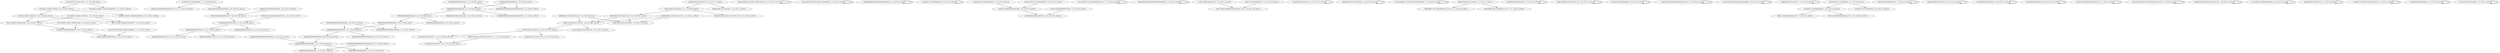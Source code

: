 digraph G {
    "0010110000110000010000_7-28_COV:301_LEN:22" -> "0110000110000010000000_10-31_COV:310_LEN:22";
    "010001010010000000000_1-21_COV:269_LEN:21" -> "000101001000000000000010010110_3-33_COV:35_LEN:30";
    "010001010010000000000_1-21_COV:269_LEN:21" -> "00010100100000000000000_3-25_COV:243_LEN:23";
    "000000000000000000000000000_1-28_COV:14_LEN:27" -> "0000000000000000000000_10-31_COV:338_LEN:22";
    "10010001010100100111_12-31_COV:293_LEN:20" -> "001000101010010011100_13-33_COV:312_LEN:21";
    "000101000011001000110000100010100_1-33_COV:172_LEN:33" -> "000101000011001000110000100010100_1-33_COV:172_LEN:33";
    "00000000000000100101_12-31_COV:225_LEN:20" -> "00000000000001001010_13-33_COV:19_LEN:20";
    "00000000000000100101_12-31_COV:225_LEN:20" -> "000000000000010010110_13-33_COV:209_LEN:21";
    "01010100101100001100001000000000_1-33_COV:27_LEN:32" -> "01010100101100001100001000000000_1-33_COV:27_LEN:32";
    "000000000000000000000000000000_2-32_COV:15_LEN:30" -> "000000000000000000000000000000_2-32_COV:15_LEN:30";
    "010101001010000110000010000000_1-31_COV:21_LEN:30" -> "000011000001000000000_13-33_COV:316_LEN:21";
    "1010000110100000000000_4-25_COV:15_LEN:22" -> "1010000110100000000000_4-25_COV:15_LEN:22";
    "010000000000000010010_10-30_COV:238_LEN:21" -> "00000000000000100101_12-31_COV:225_LEN:20";
    "010000000000000010010_10-30_COV:238_LEN:21" -> "000000000000001001010_12-33_COV:16_LEN:21";
    "000000000000000000000000_1-25_COV:18_LEN:24" -> "000000000000000000000_7-27_COV:342_LEN:21";
    "000000000000000000000000_1-25_COV:18_LEN:24" -> "00000000000000000000000000_7-33_COV:33_LEN:26";
    "000000000110010001010100_1-25_COV:19_LEN:24" -> "0000110010001010100001_7-29_COV:15_LEN:22";
    "000000000110010001010100_1-25_COV:19_LEN:24" -> "0000110010001010100100_7-28_COV:346_LEN:22";
    "010100100110100000000000_1-25_COV:15_LEN:24" -> "010011010000000000010000_7-30_COV:215_LEN:24";
    "001101000111010000000000010101_1-31_COV:16_LEN:30" -> "001101000111010000000000010101_1-31_COV:16_LEN:30";
    "000000000000000000000_3-23_COV:365_LEN:21" -> "00000000000000000000_5-25_COV:14_LEN:20";
    "000000000000000000000_3-23_COV:365_LEN:21" -> "000000000000000000000_5-25_COV:360_LEN:21";
    "00000000000000000000000000000000_1-33_COV:37_LEN:32" -> "00000000000000000000000000000000_1-33_COV:37_LEN:32";
    "11001110001000000010_1-20_COV:14_LEN:20" -> "10011100010000000100000100011100_2-33_COV:120_LEN:32";
    "10010001010100100110_12-32_COV:14_LEN:20" -> "10010001010100100110_12-32_COV:14_LEN:20";
    "00000100001100110000000_1-24_COV:14_LEN:23" -> "00000100001100110000000_1-24_COV:14_LEN:23";
    "001101000011101000100101000000000_1-33_COV:138_LEN:33" -> "001101000011101000100101000000000_1-33_COV:138_LEN:33";
    "0000000000000000000000_10-31_COV:338_LEN:22" -> "00000000000000000000_13-33_COV:14_LEN:20";
    "0000000000000000000000_10-31_COV:338_LEN:22" -> "000000000000000000000_13-33_COV:330_LEN:21";
    "000001000011001100000_1-21_COV:112_LEN:21" -> "0001000011001100000000010110110_3-33_COV:103_LEN:31";
    "000001000011001100000_1-21_COV:112_LEN:21" -> "0001000011001100000000101101_3-31_COV:16_LEN:28";
    "000000000000000000000000000000_1-31_COV:18_LEN:30" -> "00000000000000000000_13-33_COV:14_LEN:20";
    "000000000000000000000000000000_1-31_COV:18_LEN:30" -> "000000000000000000000_13-33_COV:330_LEN:21";
    "010101000110000110000010000_1-28_COV:25_LEN:27" -> "0110000110000010000000_10-31_COV:310_LEN:22";
    "010010110000110000010_5-25_COV:299_LEN:21" -> "0010110000110000010000_7-28_COV:301_LEN:22";
    "010010110000110000010_5-25_COV:299_LEN:21" -> "00101100001100000100000000_7-33_COV:18_LEN:26";
    "010101001011000011000_1-21_COV:309_LEN:21" -> "010100101100001100001000000000_3-33_COV:22_LEN:30";
    "010101001011000011000_1-21_COV:309_LEN:21" -> "010100101100001100000_3-23_COV:307_LEN:21";
    "010100010110000110000010_1-25_COV:20_LEN:24" -> "0010110000110000010000_7-28_COV:301_LEN:22";
    "010100010110000110000010_1-25_COV:20_LEN:24" -> "00101100001100000100000000_7-33_COV:18_LEN:26";
    "01000000000010000000_13-33_COV:14_LEN:20" -> "01000000000010000000_13-33_COV:14_LEN:20";
    "00001100000101010010011100_7-33_COV:15_LEN:26" -> "00001100000101010010011100_7-33_COV:15_LEN:26";
    "0000110010001010100100_7-28_COV:346_LEN:22" -> "011001000101010010011_10-30_COV:311_LEN:21";
    "0000110010001010100100_7-28_COV:346_LEN:22" -> "01100100010101001001100_10-33_COV:17_LEN:23";
    "00001000011001000101_2-21_COV:384_LEN:20" -> "000100001100100010110010011100_3-33_COV:32_LEN:30";
    "00001000011001000101_2-21_COV:384_LEN:20" -> "00010000110010001010100_3-25_COV:341_LEN:23";
    "00000000000000000000_1-20_COV:384_LEN:20" -> "0000000000000000000000000000000_2-33_COV:16_LEN:31";
    "00000000000000000000_1-20_COV:384_LEN:20" -> "00000000000000000000_2-21_COV:402_LEN:20";
    "01010010100000000000_5-25_COV:14_LEN:20" -> "01010010100000000000_5-25_COV:14_LEN:20";
    "010011010000000000010000_7-30_COV:215_LEN:24" -> "1010000000000010000000_12-33_COV:230_LEN:22";
    "0100100000000000000100_7-28_COV:243_LEN:22" -> "010000000000000010010_10-30_COV:238_LEN:21";
    "00000000000000000000_2-21_COV:402_LEN:20" -> "000000000000000000000_3-23_COV:365_LEN:21";
    "00000000000000000000_2-21_COV:402_LEN:20" -> "00000000000000000001000_3-25_COV:14_LEN:23";
    "00000000000000000000_2-21_COV:402_LEN:20" -> "000000000000000000000000000000_3-33_COV:32_LEN:30";
    "00000100001100100010_1-20_COV:377_LEN:20" -> "00001000011001000101_2-21_COV:384_LEN:20";
    "00000100001100100010_1-20_COV:377_LEN:20" -> "000010000110010001001_2-23_COV:14_LEN:21";
    "0101010100110100000000000_1-25_COV:210_LEN:25" -> "010011010000000000010000_7-30_COV:215_LEN:24";
    "01000101001000000000000010010110_1-33_COV:30_LEN:32" -> "01000101001000000000000010010110_1-33_COV:30_LEN:32";
    "100000100100000000000000_2-25_COV:15_LEN:24" -> "0100100000000000000100_7-28_COV:243_LEN:22";
    "010101001100000000000010000000_3-33_COV:15_LEN:30" -> "010101001100000000000010000000_3-33_COV:15_LEN:30";
    "01001110001000000010_1-20_COV:120_LEN:20" -> "10011100010000000100000100011100_2-33_COV:120_LEN:32";
    "00000100001100100011_1-21_COV:14_LEN:20" -> "00000100001100100011_1-21_COV:14_LEN:20";
    "11010001110100000000000_3-25_COV:170_LEN:23" -> "00011101000000000001010_7-30_COV:15_LEN:23";
    "11010001110100000000000_3-25_COV:170_LEN:23" -> "000111010000000000001010101_7-33_COV:149_LEN:27";
    "000010011000000000101_7-28_COV:14_LEN:21" -> "000010011000000000101_7-28_COV:14_LEN:21";
    "000001000011001001010_1-22_COV:15_LEN:21" -> "000001000011001001010_1-22_COV:15_LEN:21";
    "010001010100000000000000100_1-28_COV:15_LEN:27" -> "010000000000000010010_10-30_COV:238_LEN:21";
    "01010000000000010000_10-30_COV:14_LEN:20" -> "01010000000000010000_10-30_COV:14_LEN:20";
    "00000000000000000000_9-28_COV:325_LEN:20" -> "0000000000000000000000_10-31_COV:338_LEN:22";
    "00010000110010001010100_3-25_COV:341_LEN:23" -> "0000110010001010100001_7-29_COV:15_LEN:22";
    "00010000110010001010100_3-25_COV:341_LEN:23" -> "0000110010001010100100_7-28_COV:346_LEN:22";
    "0000000000110010001010100_1-25_COV:21_LEN:25" -> "0000110010001010100001_7-29_COV:15_LEN:22";
    "0000000000110010001010100_1-25_COV:21_LEN:25" -> "0000110010001010100100_7-28_COV:346_LEN:22";
    "010100101100001100000_3-23_COV:307_LEN:21" -> "0100101100001100000000000000_5-33_COV:23_LEN:28";
    "010100101100001100000_3-23_COV:307_LEN:21" -> "010010110000110000010_5-25_COV:299_LEN:21";
    "001000000000000010010_9-30_COV:14_LEN:21" -> "001000000000000010010_9-30_COV:14_LEN:21";
    "01001110001000000010000100_1-27_COV:15_LEN:26" -> "01001110001000000010000100_1-27_COV:15_LEN:26";
    "011001000101010010011_10-30_COV:311_LEN:21" -> "10010001010100100111_12-31_COV:293_LEN:20";
    "011001000101010010011_10-30_COV:311_LEN:21" -> "100100010101001001100_12-33_COV:20_LEN:21";
    "010101010011001100100000000010100_1-33_COV:52_LEN:33" -> "010101010011001100100000000010100_1-33_COV:52_LEN:33";
    "0000010000100100010101001001_1-29_COV:15_LEN:28" -> "0000010000100100010101001001_1-29_COV:15_LEN:28";
    "10000000000000000000_1-20_COV:23_LEN:20" -> "0000000000000000000000000000000_2-33_COV:16_LEN:31";
    "10000000000000000000_1-20_COV:23_LEN:20" -> "00000000000000000000_2-21_COV:402_LEN:20";
    "01001010000000000010000_7-30_COV:16_LEN:23" -> "1010000000000010000000_12-33_COV:230_LEN:22";
    "000000000000000000000_7-27_COV:342_LEN:21" -> "00000000000000000000_9-28_COV:325_LEN:20";
    "000000000000000000000_7-27_COV:342_LEN:21" -> "000000000000000000000000_9-33_COV:15_LEN:24";
    "011010001101000000000000_2-26_COV:15_LEN:24" -> "011010001101000000000000_2-26_COV:15_LEN:24";
    "00010100100000000000000_3-25_COV:243_LEN:23" -> "0100100000000000000100_7-28_COV:243_LEN:22";
    "00000100001100000101_1-21_COV:16_LEN:20" -> "00000100001100000101_1-21_COV:16_LEN:20";
    "0100001110100010101000000000_5-33_COV:15_LEN:28" -> "0100001110100010101000000000_5-33_COV:15_LEN:28";
    "000001000010010001010100100111_1-31_COV:40_LEN:30" -> "001000101010010011100_13-33_COV:312_LEN:21";
    "01000000000000000000_13-33_COV:14_LEN:20" -> "01000000000000000000_13-33_COV:14_LEN:20";
    "0110000110000010000000_10-31_COV:310_LEN:22" -> "000011000001000000000_13-33_COV:316_LEN:21";
    "000000000000000000000_5-25_COV:360_LEN:21" -> "000000000000000000000_7-27_COV:342_LEN:21";
    "000000000000000000000_5-25_COV:360_LEN:21" -> "00000000000000000000000000_7-33_COV:33_LEN:26";
    "01010101001100000000_1-21_COV:15_LEN:20" -> "01010101001100000000_1-21_COV:15_LEN:20";
    "001101000111010000000_1-21_COV:182_LEN:21" -> "1101000111010000000000_3-25_COV:14_LEN:22";
    "001101000111010000000_1-21_COV:182_LEN:21" -> "11010001110100000000000_3-25_COV:170_LEN:23";
}
